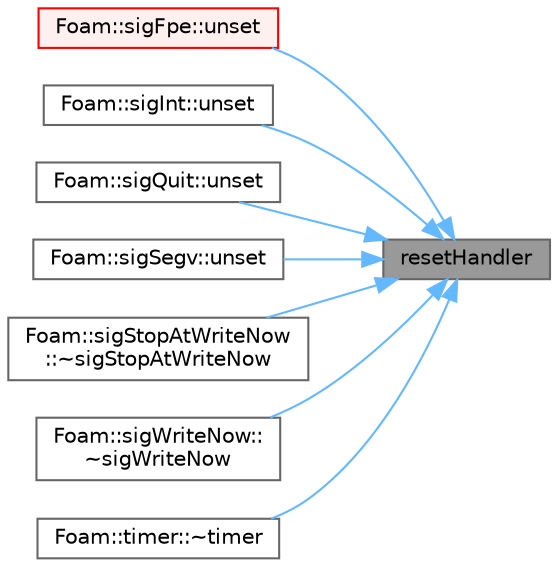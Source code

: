 digraph "resetHandler"
{
 // LATEX_PDF_SIZE
  bgcolor="transparent";
  edge [fontname=Helvetica,fontsize=10,labelfontname=Helvetica,labelfontsize=10];
  node [fontname=Helvetica,fontsize=10,shape=box,height=0.2,width=0.4];
  rankdir="RL";
  Node1 [id="Node000001",label="resetHandler",height=0.2,width=0.4,color="gray40", fillcolor="grey60", style="filled", fontcolor="black",tooltip=" "];
  Node1 -> Node2 [id="edge1_Node000001_Node000002",dir="back",color="steelblue1",style="solid",tooltip=" "];
  Node2 [id="Node000002",label="Foam::sigFpe::unset",height=0.2,width=0.4,color="red", fillcolor="#FFF0F0", style="filled",URL="$classFoam_1_1sigFpe.html#a73807337a16ce27ce869e4322e388b6b",tooltip=" "];
  Node1 -> Node5 [id="edge2_Node000001_Node000005",dir="back",color="steelblue1",style="solid",tooltip=" "];
  Node5 [id="Node000005",label="Foam::sigInt::unset",height=0.2,width=0.4,color="grey40", fillcolor="white", style="filled",URL="$classFoam_1_1sigInt.html#a73807337a16ce27ce869e4322e388b6b",tooltip=" "];
  Node1 -> Node6 [id="edge3_Node000001_Node000006",dir="back",color="steelblue1",style="solid",tooltip=" "];
  Node6 [id="Node000006",label="Foam::sigQuit::unset",height=0.2,width=0.4,color="grey40", fillcolor="white", style="filled",URL="$classFoam_1_1sigQuit.html#a73807337a16ce27ce869e4322e388b6b",tooltip=" "];
  Node1 -> Node7 [id="edge4_Node000001_Node000007",dir="back",color="steelblue1",style="solid",tooltip=" "];
  Node7 [id="Node000007",label="Foam::sigSegv::unset",height=0.2,width=0.4,color="grey40", fillcolor="white", style="filled",URL="$classFoam_1_1sigSegv.html#a73807337a16ce27ce869e4322e388b6b",tooltip=" "];
  Node1 -> Node8 [id="edge5_Node000001_Node000008",dir="back",color="steelblue1",style="solid",tooltip=" "];
  Node8 [id="Node000008",label="Foam::sigStopAtWriteNow\l::~sigStopAtWriteNow",height=0.2,width=0.4,color="grey40", fillcolor="white", style="filled",URL="$classFoam_1_1sigStopAtWriteNow.html#a6c865cc990bf13ca28a5f3e598c7dd84",tooltip=" "];
  Node1 -> Node9 [id="edge6_Node000001_Node000009",dir="back",color="steelblue1",style="solid",tooltip=" "];
  Node9 [id="Node000009",label="Foam::sigWriteNow::\l~sigWriteNow",height=0.2,width=0.4,color="grey40", fillcolor="white", style="filled",URL="$classFoam_1_1sigWriteNow.html#a1dc142b1813803594c960187f65b4167",tooltip=" "];
  Node1 -> Node10 [id="edge7_Node000001_Node000010",dir="back",color="steelblue1",style="solid",tooltip=" "];
  Node10 [id="Node000010",label="Foam::timer::~timer",height=0.2,width=0.4,color="grey40", fillcolor="white", style="filled",URL="$classFoam_1_1timer.html#a0bae523609a9ee5996f2f98c243ffcbf",tooltip=" "];
}
